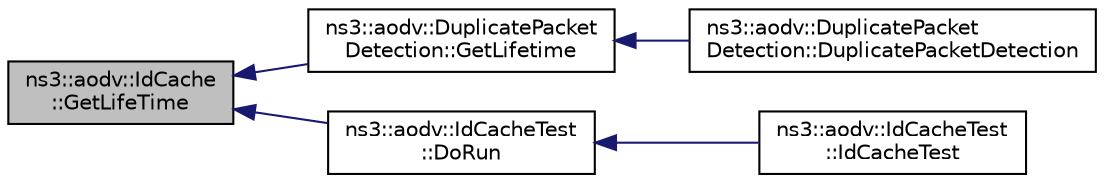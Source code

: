 digraph "ns3::aodv::IdCache::GetLifeTime"
{
  edge [fontname="Helvetica",fontsize="10",labelfontname="Helvetica",labelfontsize="10"];
  node [fontname="Helvetica",fontsize="10",shape=record];
  rankdir="LR";
  Node1 [label="ns3::aodv::IdCache\l::GetLifeTime",height=0.2,width=0.4,color="black", fillcolor="grey75", style="filled", fontcolor="black"];
  Node1 -> Node2 [dir="back",color="midnightblue",fontsize="10",style="solid"];
  Node2 [label="ns3::aodv::DuplicatePacket\lDetection::GetLifetime",height=0.2,width=0.4,color="black", fillcolor="white", style="filled",URL="$db/d85/classns3_1_1aodv_1_1DuplicatePacketDetection.html#a3d959b1993384377be75a17101301e27",tooltip="Get duplicate records lifetimes. "];
  Node2 -> Node3 [dir="back",color="midnightblue",fontsize="10",style="solid"];
  Node3 [label="ns3::aodv::DuplicatePacket\lDetection::DuplicatePacketDetection",height=0.2,width=0.4,color="black", fillcolor="white", style="filled",URL="$db/d85/classns3_1_1aodv_1_1DuplicatePacketDetection.html#a5231131a90a534254cbaddb06173551f",tooltip="C-tor. "];
  Node1 -> Node4 [dir="back",color="midnightblue",fontsize="10",style="solid"];
  Node4 [label="ns3::aodv::IdCacheTest\l::DoRun",height=0.2,width=0.4,color="black", fillcolor="white", style="filled",URL="$d7/d70/classns3_1_1aodv_1_1IdCacheTest.html#af48af2859e1e63cf946df38906f4d7a2",tooltip="Implementation to actually run this TestCase. "];
  Node4 -> Node5 [dir="back",color="midnightblue",fontsize="10",style="solid"];
  Node5 [label="ns3::aodv::IdCacheTest\l::IdCacheTest",height=0.2,width=0.4,color="black", fillcolor="white", style="filled",URL="$d7/d70/classns3_1_1aodv_1_1IdCacheTest.html#adcd998c8bd9548995bb81504ce865b73"];
}
